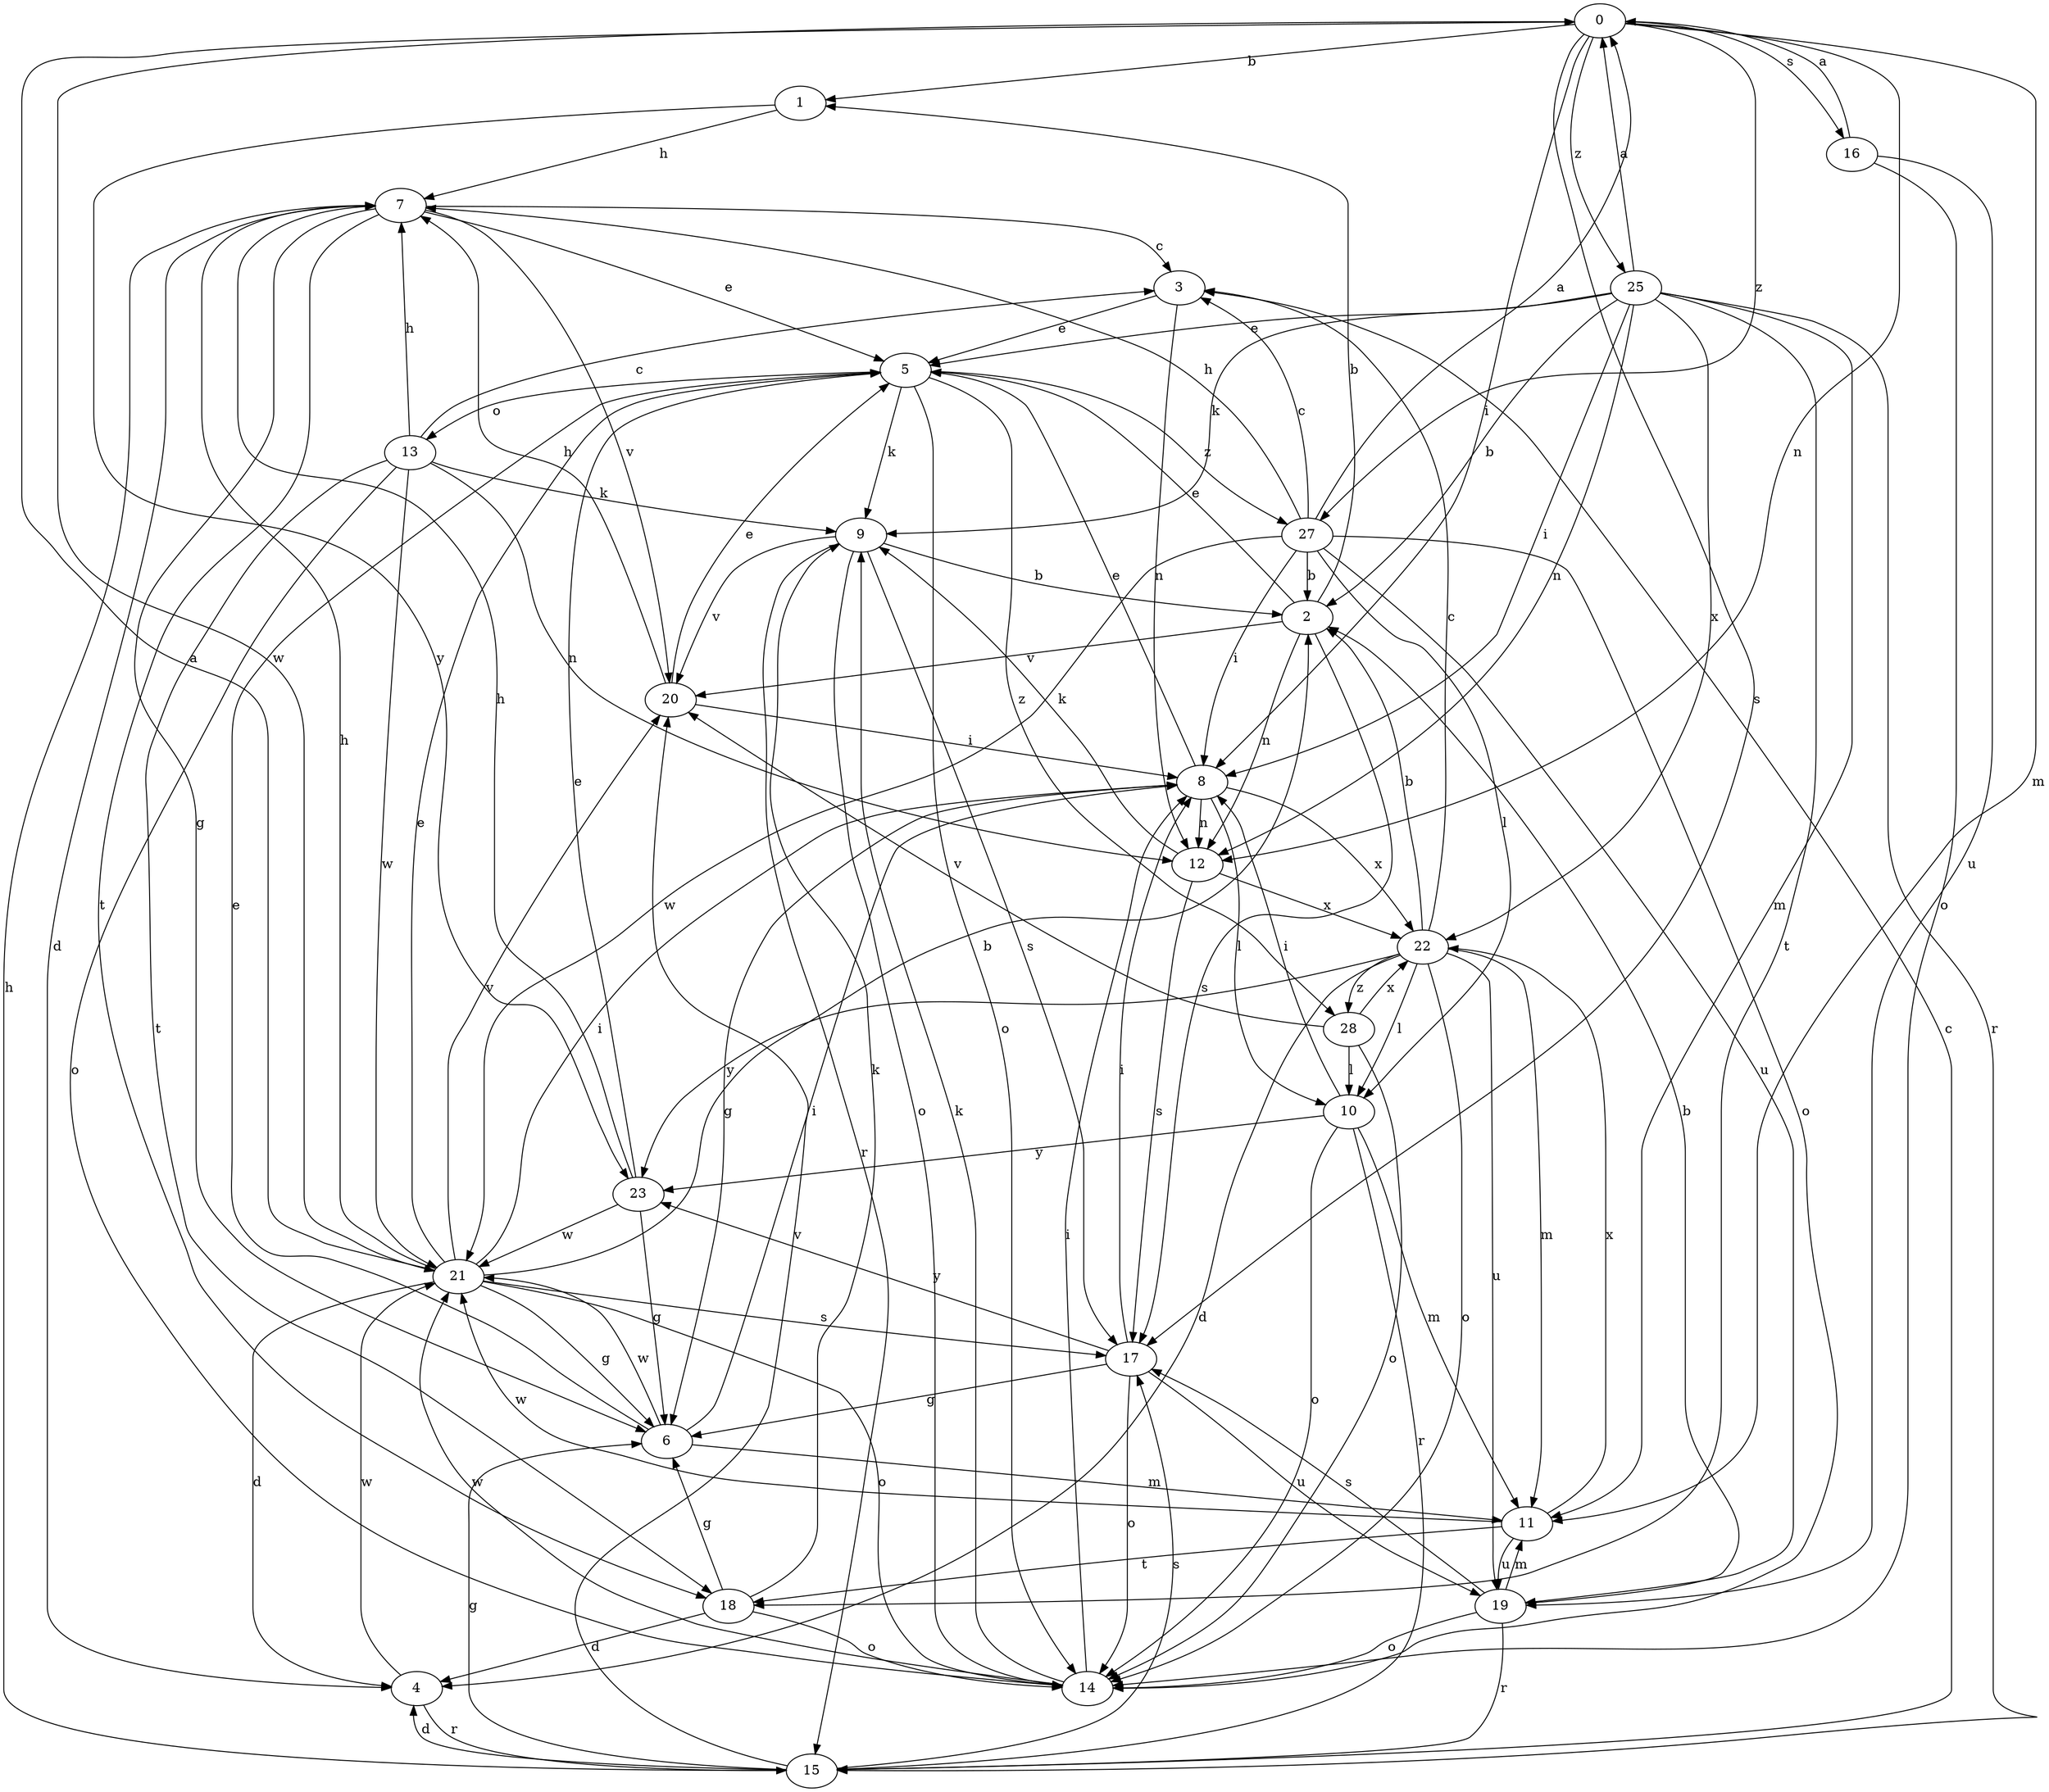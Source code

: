 strict digraph  {
0;
1;
2;
3;
4;
5;
6;
7;
8;
9;
10;
11;
12;
13;
14;
15;
16;
17;
18;
19;
20;
21;
22;
23;
25;
27;
28;
0 -> 1  [label=b];
0 -> 8  [label=i];
0 -> 11  [label=m];
0 -> 12  [label=n];
0 -> 16  [label=s];
0 -> 17  [label=s];
0 -> 21  [label=w];
0 -> 25  [label=z];
0 -> 27  [label=z];
1 -> 7  [label=h];
1 -> 23  [label=y];
2 -> 1  [label=b];
2 -> 5  [label=e];
2 -> 12  [label=n];
2 -> 17  [label=s];
2 -> 20  [label=v];
3 -> 5  [label=e];
3 -> 12  [label=n];
4 -> 15  [label=r];
4 -> 21  [label=w];
5 -> 9  [label=k];
5 -> 13  [label=o];
5 -> 14  [label=o];
5 -> 27  [label=z];
5 -> 28  [label=z];
6 -> 5  [label=e];
6 -> 8  [label=i];
6 -> 11  [label=m];
6 -> 21  [label=w];
7 -> 3  [label=c];
7 -> 4  [label=d];
7 -> 5  [label=e];
7 -> 6  [label=g];
7 -> 18  [label=t];
7 -> 20  [label=v];
8 -> 5  [label=e];
8 -> 6  [label=g];
8 -> 10  [label=l];
8 -> 12  [label=n];
8 -> 22  [label=x];
9 -> 2  [label=b];
9 -> 14  [label=o];
9 -> 15  [label=r];
9 -> 17  [label=s];
9 -> 20  [label=v];
10 -> 8  [label=i];
10 -> 11  [label=m];
10 -> 14  [label=o];
10 -> 15  [label=r];
10 -> 23  [label=y];
11 -> 18  [label=t];
11 -> 19  [label=u];
11 -> 21  [label=w];
11 -> 22  [label=x];
12 -> 9  [label=k];
12 -> 17  [label=s];
12 -> 22  [label=x];
13 -> 3  [label=c];
13 -> 7  [label=h];
13 -> 9  [label=k];
13 -> 12  [label=n];
13 -> 14  [label=o];
13 -> 18  [label=t];
13 -> 21  [label=w];
14 -> 8  [label=i];
14 -> 9  [label=k];
14 -> 21  [label=w];
15 -> 3  [label=c];
15 -> 4  [label=d];
15 -> 6  [label=g];
15 -> 7  [label=h];
15 -> 17  [label=s];
15 -> 20  [label=v];
16 -> 0  [label=a];
16 -> 14  [label=o];
16 -> 19  [label=u];
17 -> 6  [label=g];
17 -> 8  [label=i];
17 -> 14  [label=o];
17 -> 19  [label=u];
17 -> 23  [label=y];
18 -> 4  [label=d];
18 -> 6  [label=g];
18 -> 9  [label=k];
18 -> 14  [label=o];
19 -> 2  [label=b];
19 -> 11  [label=m];
19 -> 14  [label=o];
19 -> 15  [label=r];
19 -> 17  [label=s];
20 -> 5  [label=e];
20 -> 7  [label=h];
20 -> 8  [label=i];
21 -> 0  [label=a];
21 -> 2  [label=b];
21 -> 4  [label=d];
21 -> 5  [label=e];
21 -> 6  [label=g];
21 -> 7  [label=h];
21 -> 8  [label=i];
21 -> 14  [label=o];
21 -> 17  [label=s];
21 -> 20  [label=v];
22 -> 2  [label=b];
22 -> 3  [label=c];
22 -> 4  [label=d];
22 -> 10  [label=l];
22 -> 11  [label=m];
22 -> 14  [label=o];
22 -> 19  [label=u];
22 -> 23  [label=y];
22 -> 28  [label=z];
23 -> 5  [label=e];
23 -> 6  [label=g];
23 -> 7  [label=h];
23 -> 21  [label=w];
25 -> 0  [label=a];
25 -> 2  [label=b];
25 -> 5  [label=e];
25 -> 8  [label=i];
25 -> 9  [label=k];
25 -> 11  [label=m];
25 -> 12  [label=n];
25 -> 15  [label=r];
25 -> 18  [label=t];
25 -> 22  [label=x];
27 -> 0  [label=a];
27 -> 2  [label=b];
27 -> 3  [label=c];
27 -> 7  [label=h];
27 -> 8  [label=i];
27 -> 10  [label=l];
27 -> 14  [label=o];
27 -> 19  [label=u];
27 -> 21  [label=w];
28 -> 10  [label=l];
28 -> 14  [label=o];
28 -> 20  [label=v];
28 -> 22  [label=x];
}
